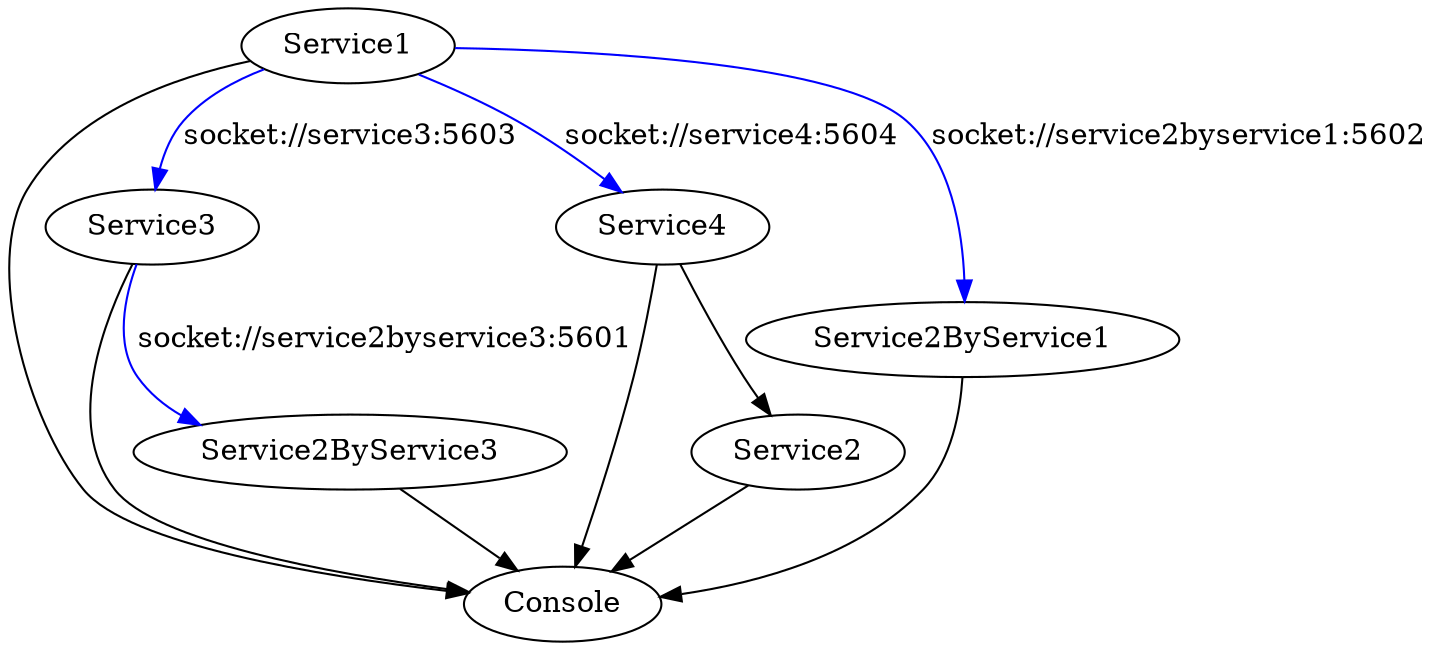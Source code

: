 digraph G {
	Service1 -> Console; 
	Service2 -> Console; 
	Service3 -> Console; 
	Service4 -> Console; 
	Service4 -> Service2; 
	Service2ByService1 -> Console; 
	Service2ByService3 -> Console; 
	Service1 -> Service2ByService1[ label= "socket://service2byservice1:5602" color="blue"];
	Service1 -> Service3[ label= "socket://service3:5603" color="blue"];
	Service1 -> Service4[ label= "socket://service4:5604" color="blue"];
	Service3 -> Service2ByService3[ label= "socket://service2byservice3:5601" color="blue"];
}
